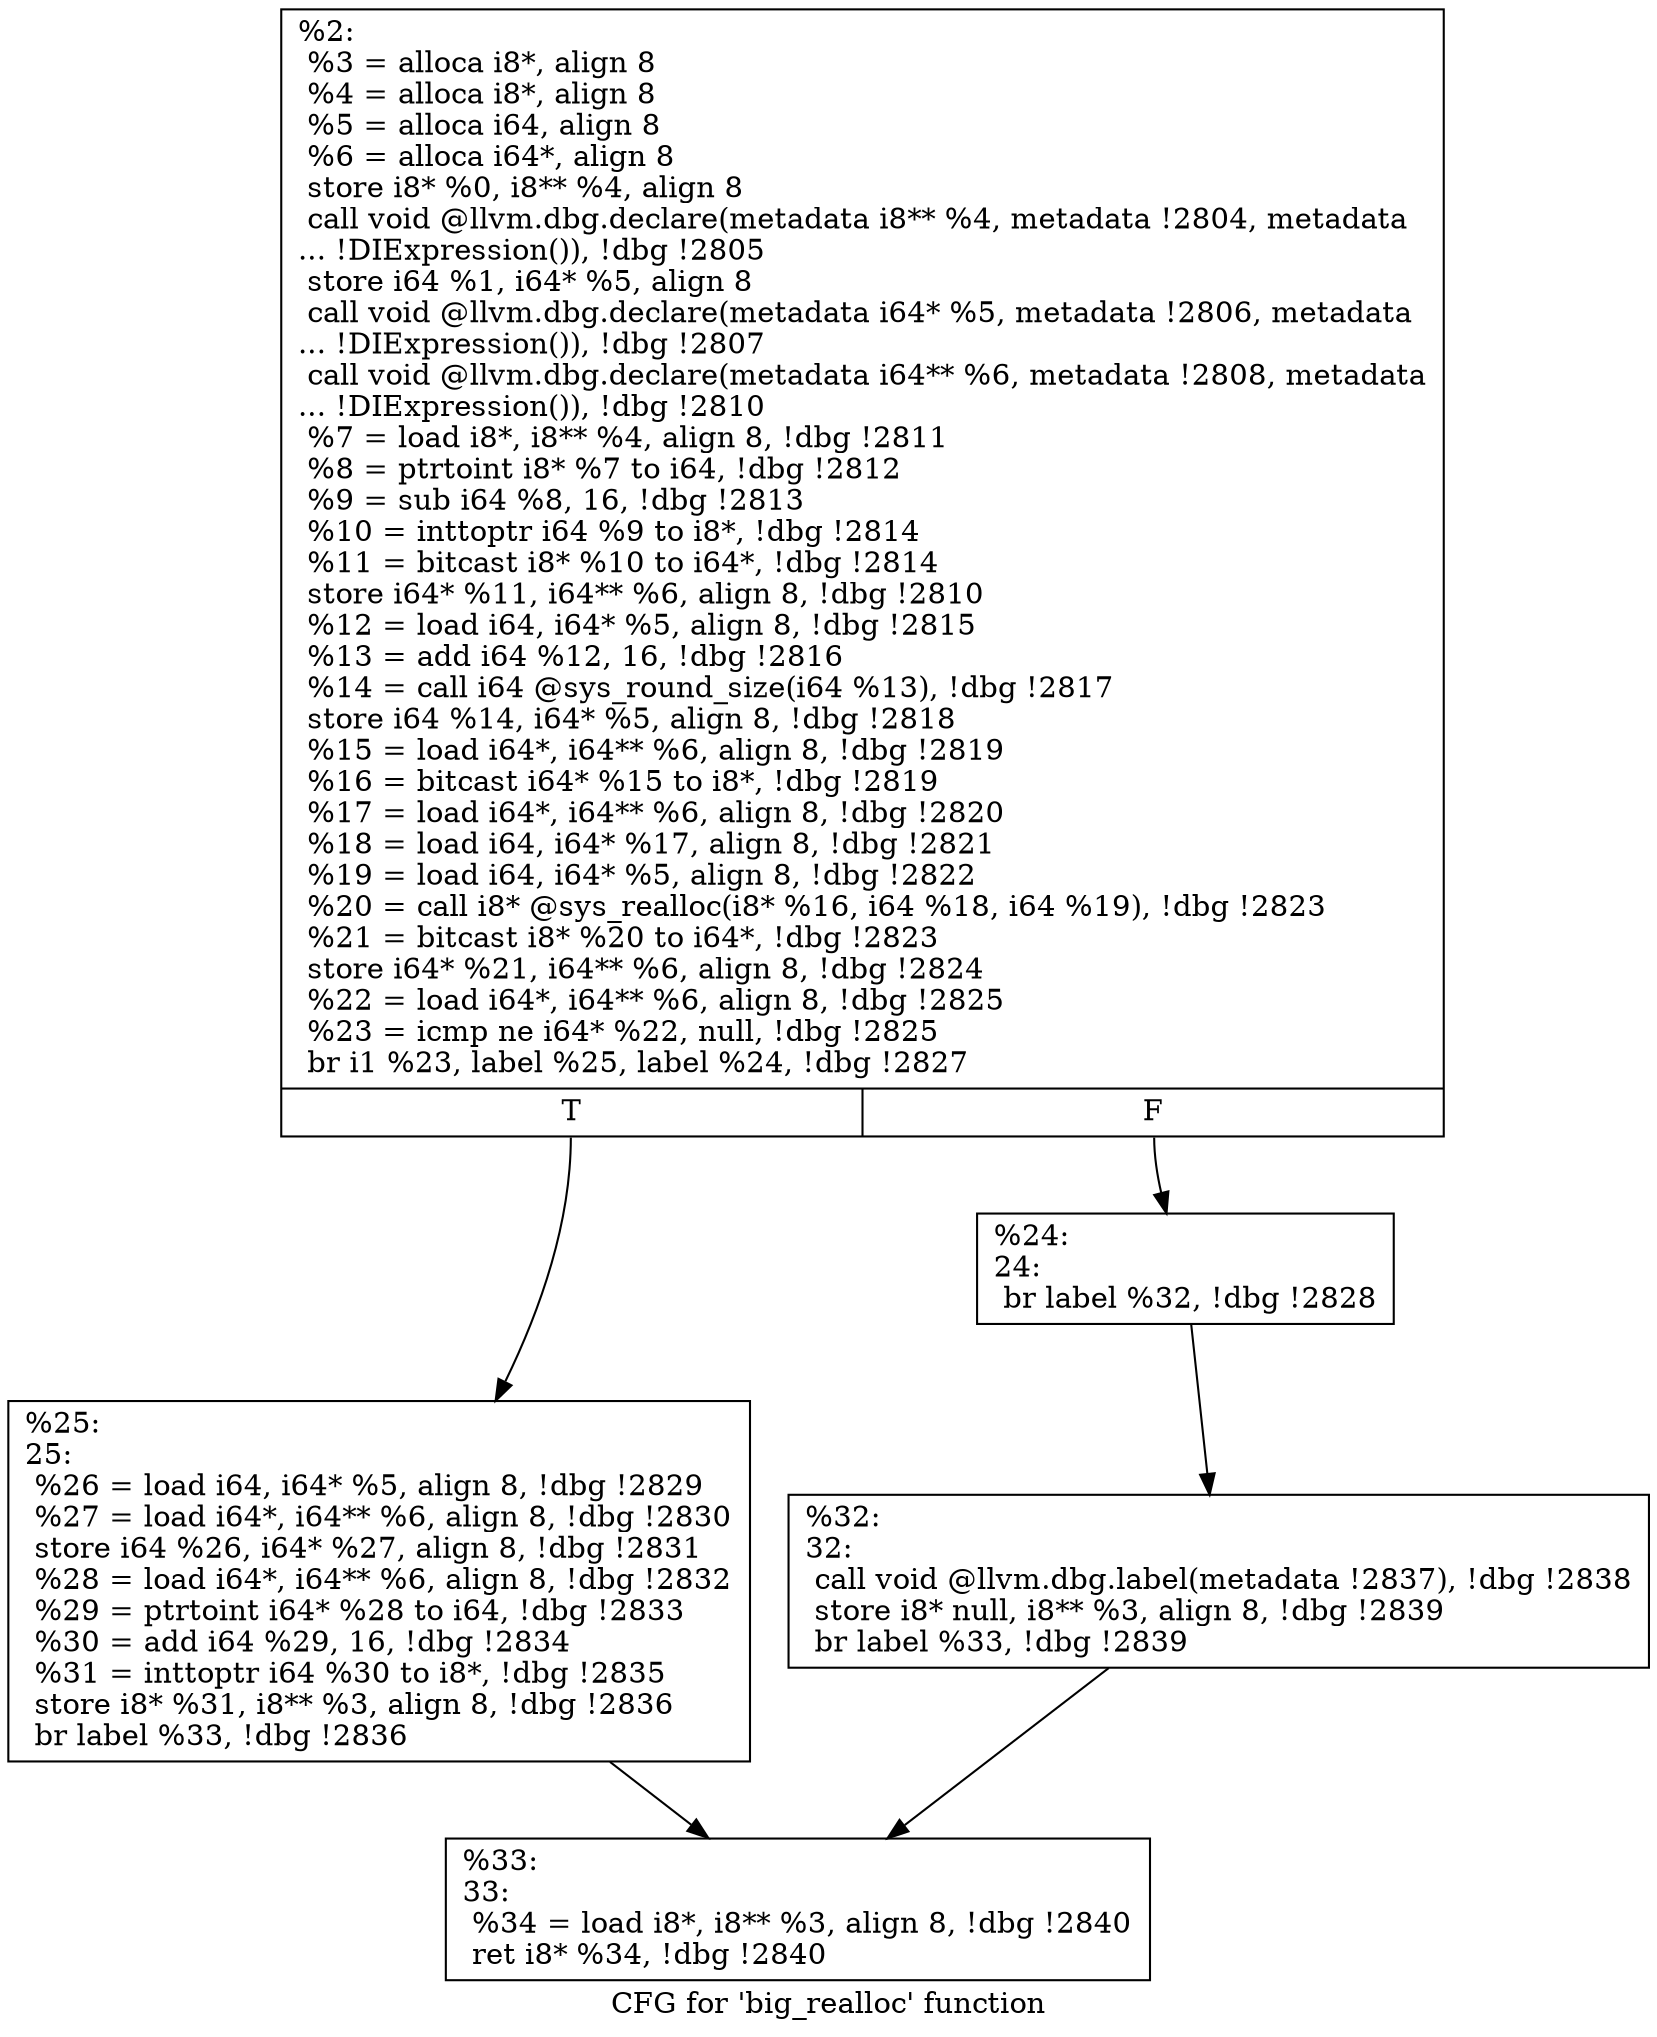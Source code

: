 digraph "CFG for 'big_realloc' function" {
	label="CFG for 'big_realloc' function";

	Node0x5568516519c0 [shape=record,label="{%2:\l  %3 = alloca i8*, align 8\l  %4 = alloca i8*, align 8\l  %5 = alloca i64, align 8\l  %6 = alloca i64*, align 8\l  store i8* %0, i8** %4, align 8\l  call void @llvm.dbg.declare(metadata i8** %4, metadata !2804, metadata\l... !DIExpression()), !dbg !2805\l  store i64 %1, i64* %5, align 8\l  call void @llvm.dbg.declare(metadata i64* %5, metadata !2806, metadata\l... !DIExpression()), !dbg !2807\l  call void @llvm.dbg.declare(metadata i64** %6, metadata !2808, metadata\l... !DIExpression()), !dbg !2810\l  %7 = load i8*, i8** %4, align 8, !dbg !2811\l  %8 = ptrtoint i8* %7 to i64, !dbg !2812\l  %9 = sub i64 %8, 16, !dbg !2813\l  %10 = inttoptr i64 %9 to i8*, !dbg !2814\l  %11 = bitcast i8* %10 to i64*, !dbg !2814\l  store i64* %11, i64** %6, align 8, !dbg !2810\l  %12 = load i64, i64* %5, align 8, !dbg !2815\l  %13 = add i64 %12, 16, !dbg !2816\l  %14 = call i64 @sys_round_size(i64 %13), !dbg !2817\l  store i64 %14, i64* %5, align 8, !dbg !2818\l  %15 = load i64*, i64** %6, align 8, !dbg !2819\l  %16 = bitcast i64* %15 to i8*, !dbg !2819\l  %17 = load i64*, i64** %6, align 8, !dbg !2820\l  %18 = load i64, i64* %17, align 8, !dbg !2821\l  %19 = load i64, i64* %5, align 8, !dbg !2822\l  %20 = call i8* @sys_realloc(i8* %16, i64 %18, i64 %19), !dbg !2823\l  %21 = bitcast i8* %20 to i64*, !dbg !2823\l  store i64* %21, i64** %6, align 8, !dbg !2824\l  %22 = load i64*, i64** %6, align 8, !dbg !2825\l  %23 = icmp ne i64* %22, null, !dbg !2825\l  br i1 %23, label %25, label %24, !dbg !2827\l|{<s0>T|<s1>F}}"];
	Node0x5568516519c0:s0 -> Node0x556851651af0;
	Node0x5568516519c0:s1 -> Node0x556851651aa0;
	Node0x556851651aa0 [shape=record,label="{%24:\l24:                                               \l  br label %32, !dbg !2828\l}"];
	Node0x556851651aa0 -> Node0x556851651b40;
	Node0x556851651af0 [shape=record,label="{%25:\l25:                                               \l  %26 = load i64, i64* %5, align 8, !dbg !2829\l  %27 = load i64*, i64** %6, align 8, !dbg !2830\l  store i64 %26, i64* %27, align 8, !dbg !2831\l  %28 = load i64*, i64** %6, align 8, !dbg !2832\l  %29 = ptrtoint i64* %28 to i64, !dbg !2833\l  %30 = add i64 %29, 16, !dbg !2834\l  %31 = inttoptr i64 %30 to i8*, !dbg !2835\l  store i8* %31, i8** %3, align 8, !dbg !2836\l  br label %33, !dbg !2836\l}"];
	Node0x556851651af0 -> Node0x556851651b90;
	Node0x556851651b40 [shape=record,label="{%32:\l32:                                               \l  call void @llvm.dbg.label(metadata !2837), !dbg !2838\l  store i8* null, i8** %3, align 8, !dbg !2839\l  br label %33, !dbg !2839\l}"];
	Node0x556851651b40 -> Node0x556851651b90;
	Node0x556851651b90 [shape=record,label="{%33:\l33:                                               \l  %34 = load i8*, i8** %3, align 8, !dbg !2840\l  ret i8* %34, !dbg !2840\l}"];
}
